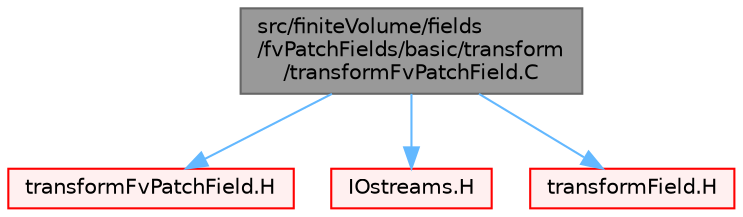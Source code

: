 digraph "src/finiteVolume/fields/fvPatchFields/basic/transform/transformFvPatchField.C"
{
 // LATEX_PDF_SIZE
  bgcolor="transparent";
  edge [fontname=Helvetica,fontsize=10,labelfontname=Helvetica,labelfontsize=10];
  node [fontname=Helvetica,fontsize=10,shape=box,height=0.2,width=0.4];
  Node1 [id="Node000001",label="src/finiteVolume/fields\l/fvPatchFields/basic/transform\l/transformFvPatchField.C",height=0.2,width=0.4,color="gray40", fillcolor="grey60", style="filled", fontcolor="black",tooltip=" "];
  Node1 -> Node2 [id="edge1_Node000001_Node000002",color="steelblue1",style="solid",tooltip=" "];
  Node2 [id="Node000002",label="transformFvPatchField.H",height=0.2,width=0.4,color="red", fillcolor="#FFF0F0", style="filled",URL="$transformFvPatchField_8H.html",tooltip=" "];
  Node1 -> Node147 [id="edge2_Node000001_Node000147",color="steelblue1",style="solid",tooltip=" "];
  Node147 [id="Node000147",label="IOstreams.H",height=0.2,width=0.4,color="red", fillcolor="#FFF0F0", style="filled",URL="$IOstreams_8H.html",tooltip="Useful combination of include files which define Sin, Sout and Serr and the use of IO streams general..."];
  Node1 -> Node266 [id="edge3_Node000001_Node000266",color="steelblue1",style="solid",tooltip=" "];
  Node266 [id="Node000266",label="transformField.H",height=0.2,width=0.4,color="red", fillcolor="#FFF0F0", style="filled",URL="$transformField_8H.html",tooltip="Spatial transformation functions for primitive fields."];
}
